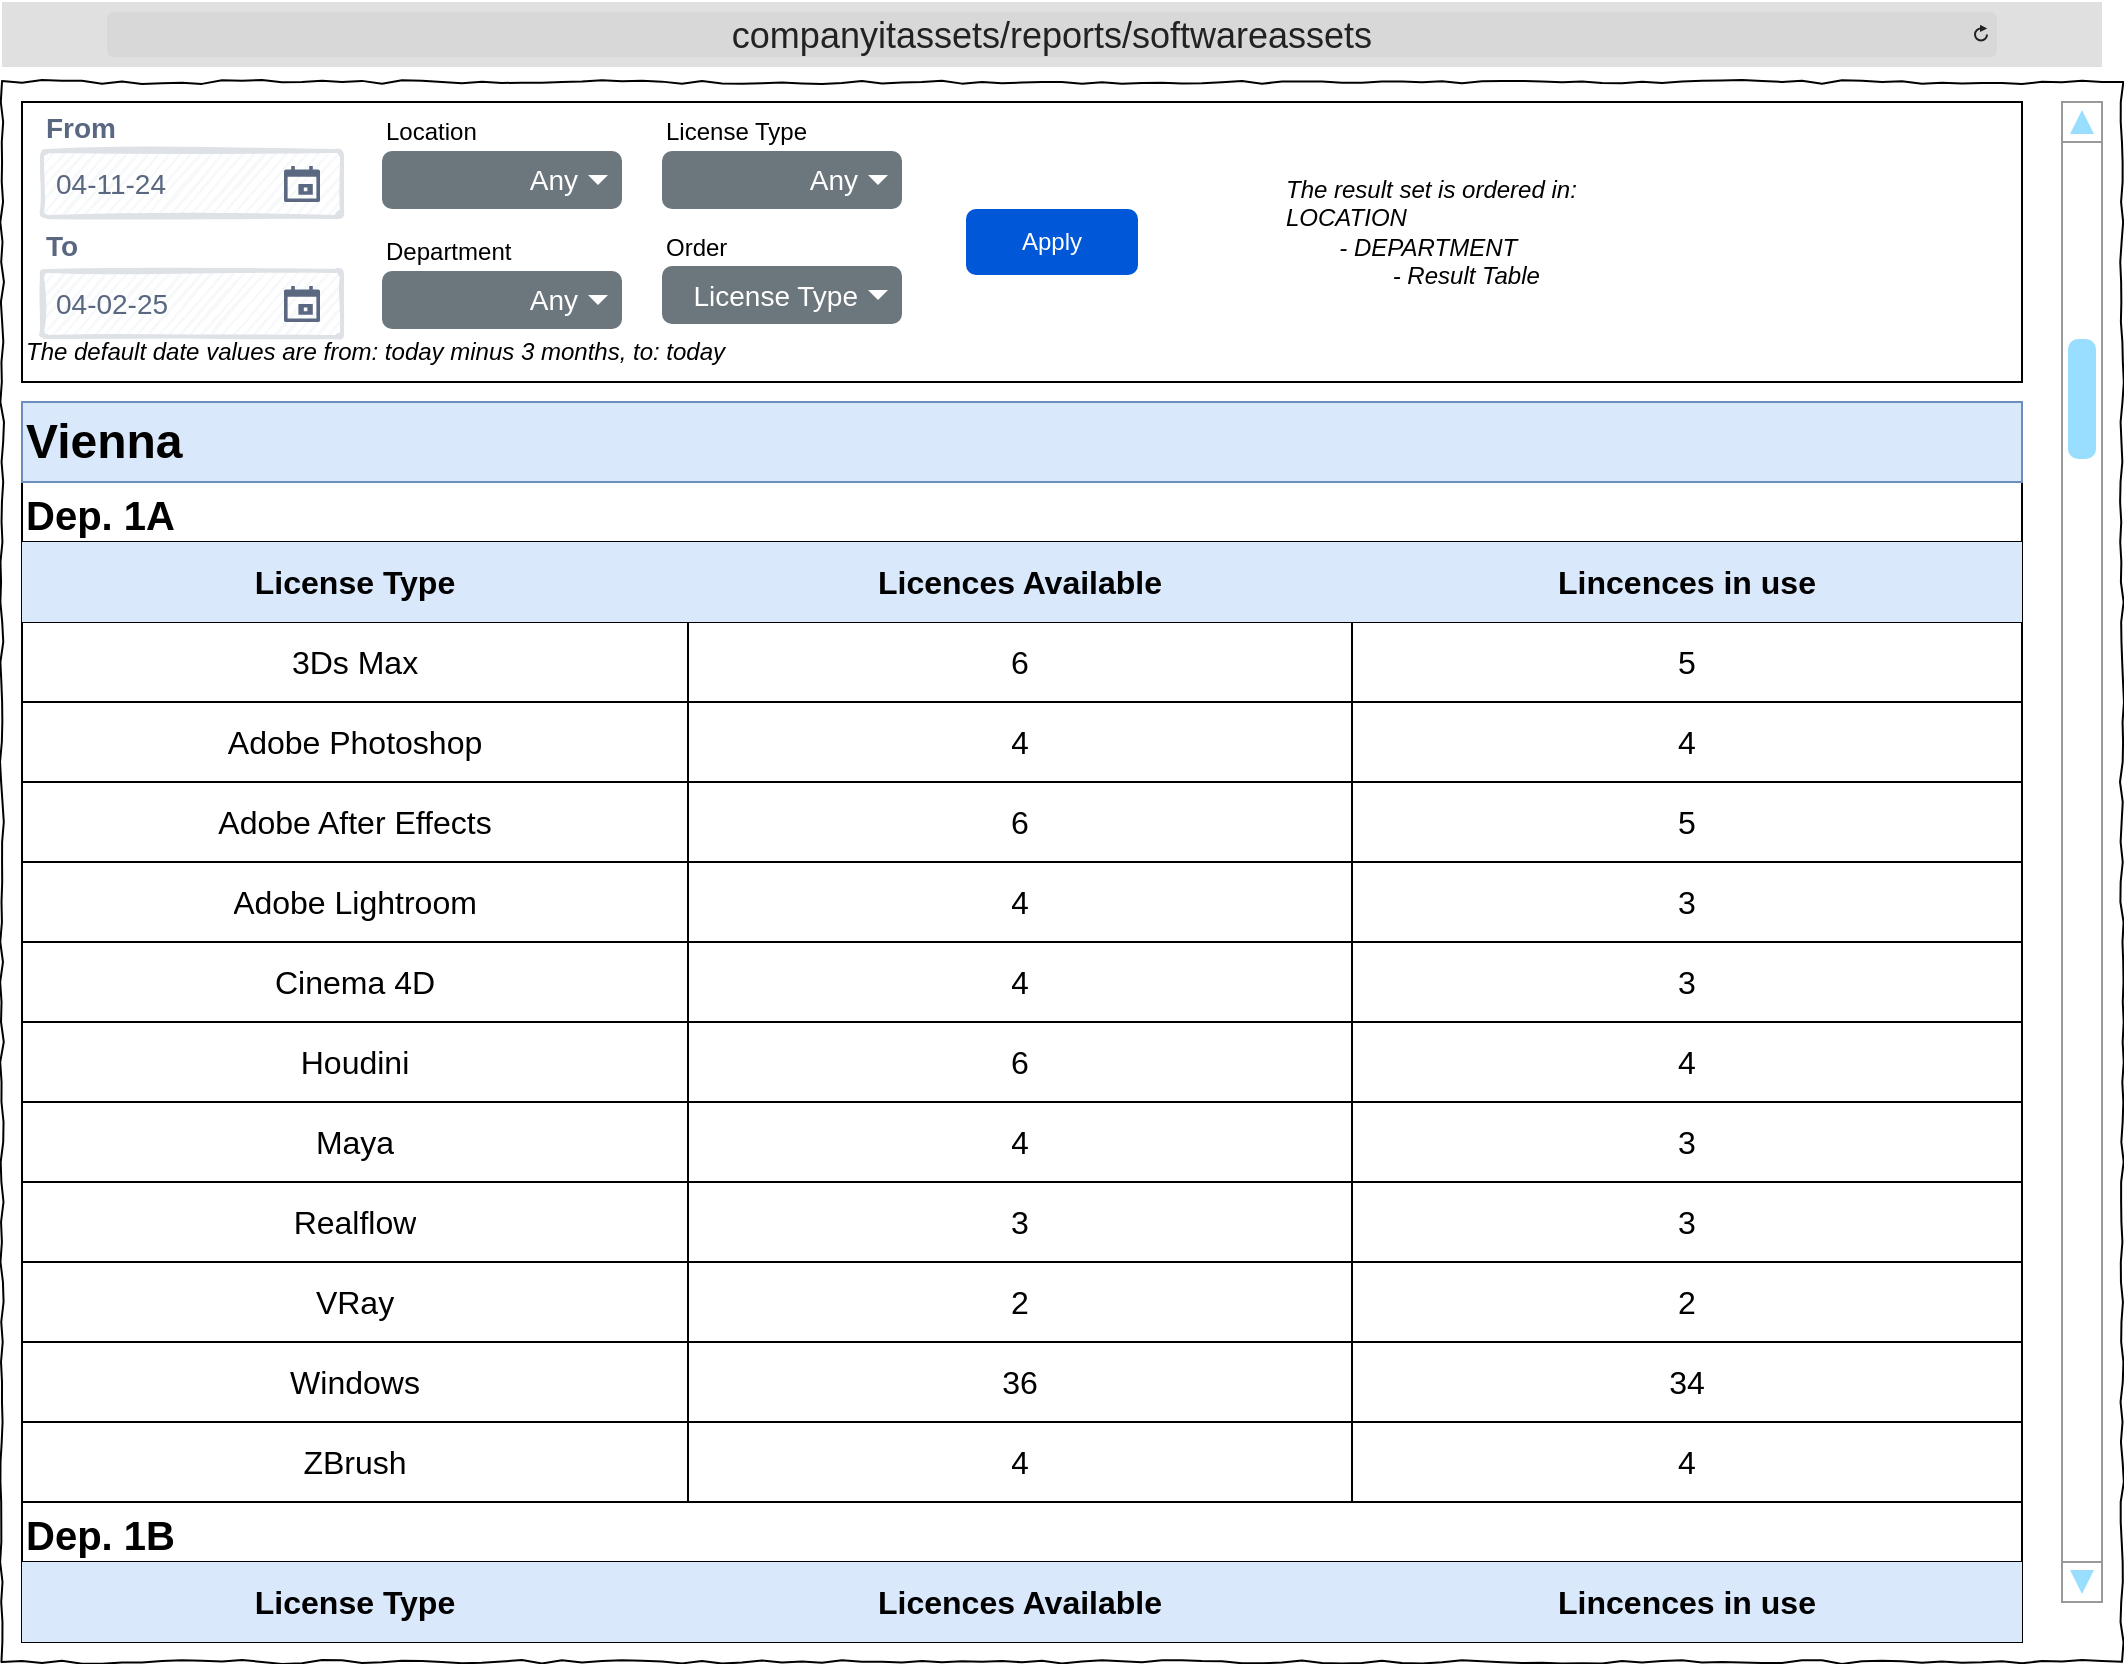<mxfile version="26.0.11">
  <diagram name="Page-1" id="03018318-947c-dd8e-b7a3-06fadd420f32">
    <mxGraphModel dx="1283" dy="813" grid="1" gridSize="10" guides="1" tooltips="1" connect="1" arrows="1" fold="1" page="1" pageScale="1" pageWidth="1100" pageHeight="850" background="none" math="0" shadow="0">
      <root>
        <mxCell id="0" />
        <mxCell id="1" parent="0" />
        <mxCell id="677b7b8949515195-1" value="" style="whiteSpace=wrap;html=1;rounded=0;shadow=0;labelBackgroundColor=none;strokeColor=#000000;strokeWidth=1;fillColor=none;fontFamily=Verdana;fontSize=12;fontColor=#000000;align=center;comic=1;" parent="1" vertex="1">
          <mxGeometry x="20" y="40" width="1060" height="790" as="geometry" />
        </mxCell>
        <mxCell id="ywKk5z_2qfM9JBNrJSl7-1" value="" style="rounded=0;whiteSpace=wrap;html=1;fillColor=none;" parent="1" vertex="1">
          <mxGeometry x="30" y="50" width="1000" height="140" as="geometry" />
        </mxCell>
        <mxCell id="zX-MKMj06BqSPDNbv460-1" value="&lt;font style=&quot;font-size: 18px;&quot;&gt;companyitassets/reports/softwareassets&lt;/font&gt;" style="html=1;strokeWidth=1;shadow=0;dashed=0;shape=mxgraph.ios7ui.url;fillColor=#e0e0e0;strokeColor=#c0c0c0;buttonText=;strokeColor2=#222222;fontColor=#222222;fontSize=8;spacingTop=2;align=center;whiteSpace=wrap;" parent="1" vertex="1">
          <mxGeometry x="20" width="1050" height="32.5" as="geometry" />
        </mxCell>
        <mxCell id="ywKk5z_2qfM9JBNrJSl7-2" value="&lt;font style=&quot;font-size: 14px;&quot;&gt;From&lt;/font&gt;" style="fillColor=none;strokeColor=none;html=1;fontSize=12;fontStyle=0;align=left;fontColor=#596780;fontStyle=1;fontSize=11;sketch=1;hachureGap=4;pointerEvents=0;fontFamily=Helvetica;" parent="1" vertex="1">
          <mxGeometry x="40" y="50" width="40" height="25" as="geometry" />
        </mxCell>
        <mxCell id="ywKk5z_2qfM9JBNrJSl7-3" value="&lt;font style=&quot;font-size: 14px;&quot; face=&quot;Helvetica&quot;&gt;04-11-24&lt;/font&gt;" style="rounded=1;arcSize=9;fillColor=#F7F8F9;align=left;spacingLeft=5;strokeColor=#DEE1E6;html=1;strokeWidth=2;fontColor=#596780;fontSize=12;sketch=1;hachureGap=4;pointerEvents=0;fontFamily=Architects Daughter;fontSource=https%3A%2F%2Ffonts.googleapis.com%2Fcss%3Ffamily%3DArchitects%2BDaughter;" parent="1" vertex="1">
          <mxGeometry x="40" y="74.5" width="150" height="33" as="geometry" />
        </mxCell>
        <mxCell id="ywKk5z_2qfM9JBNrJSl7-4" value="" style="shape=mxgraph.gmdl.calendar;fillColor=#5A6881;strokeColor=none;sketch=0;hachureGap=4;pointerEvents=0;fontFamily=Architects Daughter;fontSource=https%3A%2F%2Ffonts.googleapis.com%2Fcss%3Ffamily%3DArchitects%2BDaughter;fontSize=20;" parent="ywKk5z_2qfM9JBNrJSl7-3" vertex="1">
          <mxGeometry x="1" y="0.5" width="18" height="18" relative="1" as="geometry">
            <mxPoint x="-29" y="-9" as="offset" />
          </mxGeometry>
        </mxCell>
        <mxCell id="ywKk5z_2qfM9JBNrJSl7-5" value="&lt;font style=&quot;font-size: 14px;&quot;&gt;To&lt;/font&gt;" style="fillColor=none;strokeColor=none;html=1;fontSize=12;fontStyle=0;align=left;fontColor=#596780;fontStyle=1;fontSize=11;sketch=1;hachureGap=4;pointerEvents=0;fontFamily=Helvetica;" parent="1" vertex="1">
          <mxGeometry x="40" y="109.5" width="20" height="25" as="geometry" />
        </mxCell>
        <mxCell id="ywKk5z_2qfM9JBNrJSl7-6" value="&lt;font style=&quot;font-size: 14px;&quot; face=&quot;Helvetica&quot;&gt;04-02-25&lt;/font&gt;" style="rounded=1;arcSize=9;fillColor=#F7F8F9;align=left;spacingLeft=5;strokeColor=#DEE1E6;html=1;strokeWidth=2;fontColor=#596780;fontSize=12;sketch=1;hachureGap=4;pointerEvents=0;fontFamily=Architects Daughter;fontSource=https%3A%2F%2Ffonts.googleapis.com%2Fcss%3Ffamily%3DArchitects%2BDaughter;" parent="1" vertex="1">
          <mxGeometry x="40" y="134.5" width="150" height="33" as="geometry" />
        </mxCell>
        <mxCell id="ywKk5z_2qfM9JBNrJSl7-7" value="" style="shape=mxgraph.gmdl.calendar;fillColor=#5A6881;strokeColor=none;sketch=0;hachureGap=4;pointerEvents=0;fontFamily=Architects Daughter;fontSource=https%3A%2F%2Ffonts.googleapis.com%2Fcss%3Ffamily%3DArchitects%2BDaughter;fontSize=20;" parent="ywKk5z_2qfM9JBNrJSl7-6" vertex="1">
          <mxGeometry x="1" y="0.5" width="18" height="18" relative="1" as="geometry">
            <mxPoint x="-29" y="-9" as="offset" />
          </mxGeometry>
        </mxCell>
        <mxCell id="ywKk5z_2qfM9JBNrJSl7-8" value="Apply" style="rounded=1;fillColor=#0057D8;strokeColor=none;html=1;whiteSpace=wrap;fontColor=#ffffff;align=center;verticalAlign=middle;fontStyle=0;fontSize=12;sketch=0;" parent="1" vertex="1">
          <mxGeometry x="502" y="103.5" width="86" height="33" as="geometry" />
        </mxCell>
        <mxCell id="ywKk5z_2qfM9JBNrJSl7-84" value="&lt;i&gt;&lt;font style=&quot;color: light-dark(rgb(0, 0, 0), rgb(125, 125, 125));&quot;&gt;The default date values are from: today minus 3 months, to: today&amp;nbsp;&lt;/font&gt;&lt;/i&gt;" style="text;html=1;align=left;verticalAlign=middle;whiteSpace=wrap;rounded=0;" parent="1" vertex="1">
          <mxGeometry x="30" y="160" width="360" height="30" as="geometry" />
        </mxCell>
        <mxCell id="N3RhH1qTN14WOQrYuTi2-1" value="Dep. 1A" style="shape=table;startSize=30;container=1;collapsible=0;childLayout=tableLayout;strokeColor=default;fontSize=20;fontStyle=1;align=left;" parent="1" vertex="1">
          <mxGeometry x="30" y="240" width="1000" height="510" as="geometry" />
        </mxCell>
        <mxCell id="N3RhH1qTN14WOQrYuTi2-2" value="" style="shape=tableRow;horizontal=0;startSize=0;swimlaneHead=0;swimlaneBody=0;strokeColor=inherit;top=0;left=0;bottom=0;right=0;collapsible=0;dropTarget=0;fillColor=none;points=[[0,0.5],[1,0.5]];portConstraint=eastwest;fontSize=16;" parent="N3RhH1qTN14WOQrYuTi2-1" vertex="1">
          <mxGeometry y="30" width="1000" height="40" as="geometry" />
        </mxCell>
        <mxCell id="N3RhH1qTN14WOQrYuTi2-3" value="&lt;b&gt;License Type&lt;/b&gt;" style="shape=partialRectangle;html=1;whiteSpace=wrap;connectable=0;strokeColor=#6c8ebf;overflow=hidden;fillColor=#dae8fc;top=0;left=0;bottom=0;right=0;pointerEvents=1;fontSize=16;" parent="N3RhH1qTN14WOQrYuTi2-2" vertex="1">
          <mxGeometry width="333" height="40" as="geometry">
            <mxRectangle width="333" height="40" as="alternateBounds" />
          </mxGeometry>
        </mxCell>
        <mxCell id="y86xiS6CzLBwcgfLMdS_-13" value="&lt;b&gt;Licences Available&lt;/b&gt;" style="shape=partialRectangle;html=1;whiteSpace=wrap;connectable=0;strokeColor=#6c8ebf;overflow=hidden;fillColor=#dae8fc;top=0;left=0;bottom=0;right=0;pointerEvents=1;fontSize=16;" parent="N3RhH1qTN14WOQrYuTi2-2" vertex="1">
          <mxGeometry x="333" width="332" height="40" as="geometry">
            <mxRectangle width="332" height="40" as="alternateBounds" />
          </mxGeometry>
        </mxCell>
        <mxCell id="N3RhH1qTN14WOQrYuTi2-4" value="&lt;b&gt;Lincences in use&lt;/b&gt;" style="shape=partialRectangle;html=1;whiteSpace=wrap;connectable=0;strokeColor=#6c8ebf;overflow=hidden;fillColor=#dae8fc;top=0;left=0;bottom=0;right=0;pointerEvents=1;fontSize=16;" parent="N3RhH1qTN14WOQrYuTi2-2" vertex="1">
          <mxGeometry x="665" width="335" height="40" as="geometry">
            <mxRectangle width="335" height="40" as="alternateBounds" />
          </mxGeometry>
        </mxCell>
        <mxCell id="y86xiS6CzLBwcgfLMdS_-1" style="shape=tableRow;horizontal=0;startSize=0;swimlaneHead=0;swimlaneBody=0;strokeColor=inherit;top=0;left=0;bottom=0;right=0;collapsible=0;dropTarget=0;fillColor=none;points=[[0,0.5],[1,0.5]];portConstraint=eastwest;fontSize=16;" parent="N3RhH1qTN14WOQrYuTi2-1" vertex="1">
          <mxGeometry y="70" width="1000" height="40" as="geometry" />
        </mxCell>
        <mxCell id="y86xiS6CzLBwcgfLMdS_-2" value="3Ds Max" style="shape=partialRectangle;html=1;whiteSpace=wrap;connectable=0;strokeColor=inherit;overflow=hidden;fillColor=none;top=0;left=0;bottom=0;right=0;pointerEvents=1;fontSize=16;" parent="y86xiS6CzLBwcgfLMdS_-1" vertex="1">
          <mxGeometry width="333" height="40" as="geometry">
            <mxRectangle width="333" height="40" as="alternateBounds" />
          </mxGeometry>
        </mxCell>
        <mxCell id="y86xiS6CzLBwcgfLMdS_-14" value="6" style="shape=partialRectangle;html=1;whiteSpace=wrap;connectable=0;strokeColor=inherit;overflow=hidden;fillColor=none;top=0;left=0;bottom=0;right=0;pointerEvents=1;fontSize=16;" parent="y86xiS6CzLBwcgfLMdS_-1" vertex="1">
          <mxGeometry x="333" width="332" height="40" as="geometry">
            <mxRectangle width="332" height="40" as="alternateBounds" />
          </mxGeometry>
        </mxCell>
        <mxCell id="y86xiS6CzLBwcgfLMdS_-3" value="5" style="shape=partialRectangle;html=1;whiteSpace=wrap;connectable=0;strokeColor=inherit;overflow=hidden;fillColor=none;top=0;left=0;bottom=0;right=0;pointerEvents=1;fontSize=16;" parent="y86xiS6CzLBwcgfLMdS_-1" vertex="1">
          <mxGeometry x="665" width="335" height="40" as="geometry">
            <mxRectangle width="335" height="40" as="alternateBounds" />
          </mxGeometry>
        </mxCell>
        <mxCell id="N3RhH1qTN14WOQrYuTi2-6" value="" style="shape=tableRow;horizontal=0;startSize=0;swimlaneHead=0;swimlaneBody=0;strokeColor=inherit;top=0;left=0;bottom=0;right=0;collapsible=0;dropTarget=0;fillColor=none;points=[[0,0.5],[1,0.5]];portConstraint=eastwest;fontSize=16;" parent="N3RhH1qTN14WOQrYuTi2-1" vertex="1">
          <mxGeometry y="110" width="1000" height="40" as="geometry" />
        </mxCell>
        <mxCell id="N3RhH1qTN14WOQrYuTi2-7" value="Adobe Photoshop" style="shape=partialRectangle;html=1;whiteSpace=wrap;connectable=0;strokeColor=inherit;overflow=hidden;fillColor=none;top=0;left=0;bottom=0;right=0;pointerEvents=1;fontSize=16;" parent="N3RhH1qTN14WOQrYuTi2-6" vertex="1">
          <mxGeometry width="333" height="40" as="geometry">
            <mxRectangle width="333" height="40" as="alternateBounds" />
          </mxGeometry>
        </mxCell>
        <mxCell id="y86xiS6CzLBwcgfLMdS_-15" value="4" style="shape=partialRectangle;html=1;whiteSpace=wrap;connectable=0;strokeColor=inherit;overflow=hidden;fillColor=none;top=0;left=0;bottom=0;right=0;pointerEvents=1;fontSize=16;" parent="N3RhH1qTN14WOQrYuTi2-6" vertex="1">
          <mxGeometry x="333" width="332" height="40" as="geometry">
            <mxRectangle width="332" height="40" as="alternateBounds" />
          </mxGeometry>
        </mxCell>
        <mxCell id="N3RhH1qTN14WOQrYuTi2-8" value="4" style="shape=partialRectangle;html=1;whiteSpace=wrap;connectable=0;strokeColor=inherit;overflow=hidden;fillColor=none;top=0;left=0;bottom=0;right=0;pointerEvents=1;fontSize=16;" parent="N3RhH1qTN14WOQrYuTi2-6" vertex="1">
          <mxGeometry x="665" width="335" height="40" as="geometry">
            <mxRectangle width="335" height="40" as="alternateBounds" />
          </mxGeometry>
        </mxCell>
        <mxCell id="N3RhH1qTN14WOQrYuTi2-10" value="" style="shape=tableRow;horizontal=0;startSize=0;swimlaneHead=0;swimlaneBody=0;strokeColor=inherit;top=0;left=0;bottom=0;right=0;collapsible=0;dropTarget=0;fillColor=none;points=[[0,0.5],[1,0.5]];portConstraint=eastwest;fontSize=16;" parent="N3RhH1qTN14WOQrYuTi2-1" vertex="1">
          <mxGeometry y="150" width="1000" height="40" as="geometry" />
        </mxCell>
        <mxCell id="N3RhH1qTN14WOQrYuTi2-11" value="Adobe After Effects" style="shape=partialRectangle;html=1;whiteSpace=wrap;connectable=0;strokeColor=inherit;overflow=hidden;fillColor=none;top=0;left=0;bottom=0;right=0;pointerEvents=1;fontSize=16;" parent="N3RhH1qTN14WOQrYuTi2-10" vertex="1">
          <mxGeometry width="333" height="40" as="geometry">
            <mxRectangle width="333" height="40" as="alternateBounds" />
          </mxGeometry>
        </mxCell>
        <mxCell id="y86xiS6CzLBwcgfLMdS_-16" value="6" style="shape=partialRectangle;html=1;whiteSpace=wrap;connectable=0;strokeColor=inherit;overflow=hidden;fillColor=none;top=0;left=0;bottom=0;right=0;pointerEvents=1;fontSize=16;" parent="N3RhH1qTN14WOQrYuTi2-10" vertex="1">
          <mxGeometry x="333" width="332" height="40" as="geometry">
            <mxRectangle width="332" height="40" as="alternateBounds" />
          </mxGeometry>
        </mxCell>
        <mxCell id="N3RhH1qTN14WOQrYuTi2-12" value="5" style="shape=partialRectangle;html=1;whiteSpace=wrap;connectable=0;strokeColor=inherit;overflow=hidden;fillColor=none;top=0;left=0;bottom=0;right=0;pointerEvents=1;fontSize=16;" parent="N3RhH1qTN14WOQrYuTi2-10" vertex="1">
          <mxGeometry x="665" width="335" height="40" as="geometry">
            <mxRectangle width="335" height="40" as="alternateBounds" />
          </mxGeometry>
        </mxCell>
        <mxCell id="N3RhH1qTN14WOQrYuTi2-14" style="shape=tableRow;horizontal=0;startSize=0;swimlaneHead=0;swimlaneBody=0;strokeColor=inherit;top=0;left=0;bottom=0;right=0;collapsible=0;dropTarget=0;fillColor=none;points=[[0,0.5],[1,0.5]];portConstraint=eastwest;fontSize=16;" parent="N3RhH1qTN14WOQrYuTi2-1" vertex="1">
          <mxGeometry y="190" width="1000" height="40" as="geometry" />
        </mxCell>
        <mxCell id="N3RhH1qTN14WOQrYuTi2-15" value="Adobe Lightroom" style="shape=partialRectangle;html=1;whiteSpace=wrap;connectable=0;strokeColor=inherit;overflow=hidden;fillColor=none;top=0;left=0;bottom=0;right=0;pointerEvents=1;fontSize=16;" parent="N3RhH1qTN14WOQrYuTi2-14" vertex="1">
          <mxGeometry width="333" height="40" as="geometry">
            <mxRectangle width="333" height="40" as="alternateBounds" />
          </mxGeometry>
        </mxCell>
        <mxCell id="y86xiS6CzLBwcgfLMdS_-17" value="4" style="shape=partialRectangle;html=1;whiteSpace=wrap;connectable=0;strokeColor=inherit;overflow=hidden;fillColor=none;top=0;left=0;bottom=0;right=0;pointerEvents=1;fontSize=16;" parent="N3RhH1qTN14WOQrYuTi2-14" vertex="1">
          <mxGeometry x="333" width="332" height="40" as="geometry">
            <mxRectangle width="332" height="40" as="alternateBounds" />
          </mxGeometry>
        </mxCell>
        <mxCell id="N3RhH1qTN14WOQrYuTi2-16" value="3" style="shape=partialRectangle;html=1;whiteSpace=wrap;connectable=0;strokeColor=inherit;overflow=hidden;fillColor=none;top=0;left=0;bottom=0;right=0;pointerEvents=1;fontSize=16;" parent="N3RhH1qTN14WOQrYuTi2-14" vertex="1">
          <mxGeometry x="665" width="335" height="40" as="geometry">
            <mxRectangle width="335" height="40" as="alternateBounds" />
          </mxGeometry>
        </mxCell>
        <mxCell id="N3RhH1qTN14WOQrYuTi2-17" style="shape=tableRow;horizontal=0;startSize=0;swimlaneHead=0;swimlaneBody=0;strokeColor=inherit;top=0;left=0;bottom=0;right=0;collapsible=0;dropTarget=0;fillColor=none;points=[[0,0.5],[1,0.5]];portConstraint=eastwest;fontSize=16;" parent="N3RhH1qTN14WOQrYuTi2-1" vertex="1">
          <mxGeometry y="230" width="1000" height="40" as="geometry" />
        </mxCell>
        <mxCell id="N3RhH1qTN14WOQrYuTi2-18" value="Cinema 4D" style="shape=partialRectangle;html=1;whiteSpace=wrap;connectable=0;strokeColor=inherit;overflow=hidden;fillColor=none;top=0;left=0;bottom=0;right=0;pointerEvents=1;fontSize=16;" parent="N3RhH1qTN14WOQrYuTi2-17" vertex="1">
          <mxGeometry width="333" height="40" as="geometry">
            <mxRectangle width="333" height="40" as="alternateBounds" />
          </mxGeometry>
        </mxCell>
        <mxCell id="y86xiS6CzLBwcgfLMdS_-18" value="4" style="shape=partialRectangle;html=1;whiteSpace=wrap;connectable=0;strokeColor=inherit;overflow=hidden;fillColor=none;top=0;left=0;bottom=0;right=0;pointerEvents=1;fontSize=16;" parent="N3RhH1qTN14WOQrYuTi2-17" vertex="1">
          <mxGeometry x="333" width="332" height="40" as="geometry">
            <mxRectangle width="332" height="40" as="alternateBounds" />
          </mxGeometry>
        </mxCell>
        <mxCell id="N3RhH1qTN14WOQrYuTi2-19" value="3" style="shape=partialRectangle;html=1;whiteSpace=wrap;connectable=0;strokeColor=inherit;overflow=hidden;fillColor=none;top=0;left=0;bottom=0;right=0;pointerEvents=1;fontSize=16;" parent="N3RhH1qTN14WOQrYuTi2-17" vertex="1">
          <mxGeometry x="665" width="335" height="40" as="geometry">
            <mxRectangle width="335" height="40" as="alternateBounds" />
          </mxGeometry>
        </mxCell>
        <mxCell id="y86xiS6CzLBwcgfLMdS_-7" style="shape=tableRow;horizontal=0;startSize=0;swimlaneHead=0;swimlaneBody=0;strokeColor=inherit;top=0;left=0;bottom=0;right=0;collapsible=0;dropTarget=0;fillColor=none;points=[[0,0.5],[1,0.5]];portConstraint=eastwest;fontSize=16;" parent="N3RhH1qTN14WOQrYuTi2-1" vertex="1">
          <mxGeometry y="270" width="1000" height="40" as="geometry" />
        </mxCell>
        <mxCell id="y86xiS6CzLBwcgfLMdS_-8" value="Houdini" style="shape=partialRectangle;html=1;whiteSpace=wrap;connectable=0;strokeColor=inherit;overflow=hidden;fillColor=none;top=0;left=0;bottom=0;right=0;pointerEvents=1;fontSize=16;" parent="y86xiS6CzLBwcgfLMdS_-7" vertex="1">
          <mxGeometry width="333" height="40" as="geometry">
            <mxRectangle width="333" height="40" as="alternateBounds" />
          </mxGeometry>
        </mxCell>
        <mxCell id="y86xiS6CzLBwcgfLMdS_-19" value="6" style="shape=partialRectangle;html=1;whiteSpace=wrap;connectable=0;strokeColor=inherit;overflow=hidden;fillColor=none;top=0;left=0;bottom=0;right=0;pointerEvents=1;fontSize=16;" parent="y86xiS6CzLBwcgfLMdS_-7" vertex="1">
          <mxGeometry x="333" width="332" height="40" as="geometry">
            <mxRectangle width="332" height="40" as="alternateBounds" />
          </mxGeometry>
        </mxCell>
        <mxCell id="y86xiS6CzLBwcgfLMdS_-9" value="4" style="shape=partialRectangle;html=1;whiteSpace=wrap;connectable=0;strokeColor=inherit;overflow=hidden;fillColor=none;top=0;left=0;bottom=0;right=0;pointerEvents=1;fontSize=16;" parent="y86xiS6CzLBwcgfLMdS_-7" vertex="1">
          <mxGeometry x="665" width="335" height="40" as="geometry">
            <mxRectangle width="335" height="40" as="alternateBounds" />
          </mxGeometry>
        </mxCell>
        <mxCell id="N3RhH1qTN14WOQrYuTi2-20" style="shape=tableRow;horizontal=0;startSize=0;swimlaneHead=0;swimlaneBody=0;strokeColor=inherit;top=0;left=0;bottom=0;right=0;collapsible=0;dropTarget=0;fillColor=none;points=[[0,0.5],[1,0.5]];portConstraint=eastwest;fontSize=16;" parent="N3RhH1qTN14WOQrYuTi2-1" vertex="1">
          <mxGeometry y="310" width="1000" height="40" as="geometry" />
        </mxCell>
        <mxCell id="N3RhH1qTN14WOQrYuTi2-21" value="Maya" style="shape=partialRectangle;html=1;whiteSpace=wrap;connectable=0;strokeColor=inherit;overflow=hidden;fillColor=none;top=0;left=0;bottom=0;right=0;pointerEvents=1;fontSize=16;" parent="N3RhH1qTN14WOQrYuTi2-20" vertex="1">
          <mxGeometry width="333" height="40" as="geometry">
            <mxRectangle width="333" height="40" as="alternateBounds" />
          </mxGeometry>
        </mxCell>
        <mxCell id="y86xiS6CzLBwcgfLMdS_-20" value="4" style="shape=partialRectangle;html=1;whiteSpace=wrap;connectable=0;strokeColor=inherit;overflow=hidden;fillColor=none;top=0;left=0;bottom=0;right=0;pointerEvents=1;fontSize=16;" parent="N3RhH1qTN14WOQrYuTi2-20" vertex="1">
          <mxGeometry x="333" width="332" height="40" as="geometry">
            <mxRectangle width="332" height="40" as="alternateBounds" />
          </mxGeometry>
        </mxCell>
        <mxCell id="N3RhH1qTN14WOQrYuTi2-22" value="3" style="shape=partialRectangle;html=1;whiteSpace=wrap;connectable=0;strokeColor=inherit;overflow=hidden;fillColor=none;top=0;left=0;bottom=0;right=0;pointerEvents=1;fontSize=16;" parent="N3RhH1qTN14WOQrYuTi2-20" vertex="1">
          <mxGeometry x="665" width="335" height="40" as="geometry">
            <mxRectangle width="335" height="40" as="alternateBounds" />
          </mxGeometry>
        </mxCell>
        <mxCell id="y86xiS6CzLBwcgfLMdS_-4" style="shape=tableRow;horizontal=0;startSize=0;swimlaneHead=0;swimlaneBody=0;strokeColor=inherit;top=0;left=0;bottom=0;right=0;collapsible=0;dropTarget=0;fillColor=none;points=[[0,0.5],[1,0.5]];portConstraint=eastwest;fontSize=16;" parent="N3RhH1qTN14WOQrYuTi2-1" vertex="1">
          <mxGeometry y="350" width="1000" height="40" as="geometry" />
        </mxCell>
        <mxCell id="y86xiS6CzLBwcgfLMdS_-5" value="Realflow" style="shape=partialRectangle;html=1;whiteSpace=wrap;connectable=0;strokeColor=inherit;overflow=hidden;fillColor=none;top=0;left=0;bottom=0;right=0;pointerEvents=1;fontSize=16;" parent="y86xiS6CzLBwcgfLMdS_-4" vertex="1">
          <mxGeometry width="333" height="40" as="geometry">
            <mxRectangle width="333" height="40" as="alternateBounds" />
          </mxGeometry>
        </mxCell>
        <mxCell id="y86xiS6CzLBwcgfLMdS_-21" value="3" style="shape=partialRectangle;html=1;whiteSpace=wrap;connectable=0;strokeColor=inherit;overflow=hidden;fillColor=none;top=0;left=0;bottom=0;right=0;pointerEvents=1;fontSize=16;" parent="y86xiS6CzLBwcgfLMdS_-4" vertex="1">
          <mxGeometry x="333" width="332" height="40" as="geometry">
            <mxRectangle width="332" height="40" as="alternateBounds" />
          </mxGeometry>
        </mxCell>
        <mxCell id="y86xiS6CzLBwcgfLMdS_-6" value="3" style="shape=partialRectangle;html=1;whiteSpace=wrap;connectable=0;strokeColor=inherit;overflow=hidden;fillColor=none;top=0;left=0;bottom=0;right=0;pointerEvents=1;fontSize=16;" parent="y86xiS6CzLBwcgfLMdS_-4" vertex="1">
          <mxGeometry x="665" width="335" height="40" as="geometry">
            <mxRectangle width="335" height="40" as="alternateBounds" />
          </mxGeometry>
        </mxCell>
        <mxCell id="y86xiS6CzLBwcgfLMdS_-10" style="shape=tableRow;horizontal=0;startSize=0;swimlaneHead=0;swimlaneBody=0;strokeColor=inherit;top=0;left=0;bottom=0;right=0;collapsible=0;dropTarget=0;fillColor=none;points=[[0,0.5],[1,0.5]];portConstraint=eastwest;fontSize=16;" parent="N3RhH1qTN14WOQrYuTi2-1" vertex="1">
          <mxGeometry y="390" width="1000" height="40" as="geometry" />
        </mxCell>
        <mxCell id="y86xiS6CzLBwcgfLMdS_-11" value="VRay" style="shape=partialRectangle;html=1;whiteSpace=wrap;connectable=0;strokeColor=inherit;overflow=hidden;fillColor=none;top=0;left=0;bottom=0;right=0;pointerEvents=1;fontSize=16;" parent="y86xiS6CzLBwcgfLMdS_-10" vertex="1">
          <mxGeometry width="333" height="40" as="geometry">
            <mxRectangle width="333" height="40" as="alternateBounds" />
          </mxGeometry>
        </mxCell>
        <mxCell id="y86xiS6CzLBwcgfLMdS_-22" value="2" style="shape=partialRectangle;html=1;whiteSpace=wrap;connectable=0;strokeColor=inherit;overflow=hidden;fillColor=none;top=0;left=0;bottom=0;right=0;pointerEvents=1;fontSize=16;" parent="y86xiS6CzLBwcgfLMdS_-10" vertex="1">
          <mxGeometry x="333" width="332" height="40" as="geometry">
            <mxRectangle width="332" height="40" as="alternateBounds" />
          </mxGeometry>
        </mxCell>
        <mxCell id="y86xiS6CzLBwcgfLMdS_-12" value="2" style="shape=partialRectangle;html=1;whiteSpace=wrap;connectable=0;strokeColor=inherit;overflow=hidden;fillColor=none;top=0;left=0;bottom=0;right=0;pointerEvents=1;fontSize=16;" parent="y86xiS6CzLBwcgfLMdS_-10" vertex="1">
          <mxGeometry x="665" width="335" height="40" as="geometry">
            <mxRectangle width="335" height="40" as="alternateBounds" />
          </mxGeometry>
        </mxCell>
        <mxCell id="kBm9Yu8uLIIopVZWJuxi-1" style="shape=tableRow;horizontal=0;startSize=0;swimlaneHead=0;swimlaneBody=0;strokeColor=inherit;top=0;left=0;bottom=0;right=0;collapsible=0;dropTarget=0;fillColor=none;points=[[0,0.5],[1,0.5]];portConstraint=eastwest;fontSize=16;" vertex="1" parent="N3RhH1qTN14WOQrYuTi2-1">
          <mxGeometry y="430" width="1000" height="40" as="geometry" />
        </mxCell>
        <mxCell id="kBm9Yu8uLIIopVZWJuxi-2" value="Windows" style="shape=partialRectangle;html=1;whiteSpace=wrap;connectable=0;strokeColor=inherit;overflow=hidden;fillColor=none;top=0;left=0;bottom=0;right=0;pointerEvents=1;fontSize=16;" vertex="1" parent="kBm9Yu8uLIIopVZWJuxi-1">
          <mxGeometry width="333" height="40" as="geometry">
            <mxRectangle width="333" height="40" as="alternateBounds" />
          </mxGeometry>
        </mxCell>
        <mxCell id="kBm9Yu8uLIIopVZWJuxi-3" value="36" style="shape=partialRectangle;html=1;whiteSpace=wrap;connectable=0;strokeColor=inherit;overflow=hidden;fillColor=none;top=0;left=0;bottom=0;right=0;pointerEvents=1;fontSize=16;" vertex="1" parent="kBm9Yu8uLIIopVZWJuxi-1">
          <mxGeometry x="333" width="332" height="40" as="geometry">
            <mxRectangle width="332" height="40" as="alternateBounds" />
          </mxGeometry>
        </mxCell>
        <mxCell id="kBm9Yu8uLIIopVZWJuxi-4" value="34" style="shape=partialRectangle;html=1;whiteSpace=wrap;connectable=0;strokeColor=inherit;overflow=hidden;fillColor=none;top=0;left=0;bottom=0;right=0;pointerEvents=1;fontSize=16;" vertex="1" parent="kBm9Yu8uLIIopVZWJuxi-1">
          <mxGeometry x="665" width="335" height="40" as="geometry">
            <mxRectangle width="335" height="40" as="alternateBounds" />
          </mxGeometry>
        </mxCell>
        <mxCell id="N3RhH1qTN14WOQrYuTi2-23" style="shape=tableRow;horizontal=0;startSize=0;swimlaneHead=0;swimlaneBody=0;strokeColor=inherit;top=0;left=0;bottom=0;right=0;collapsible=0;dropTarget=0;fillColor=none;points=[[0,0.5],[1,0.5]];portConstraint=eastwest;fontSize=16;" parent="N3RhH1qTN14WOQrYuTi2-1" vertex="1">
          <mxGeometry y="470" width="1000" height="40" as="geometry" />
        </mxCell>
        <mxCell id="N3RhH1qTN14WOQrYuTi2-24" value="ZBrush" style="shape=partialRectangle;html=1;whiteSpace=wrap;connectable=0;strokeColor=inherit;overflow=hidden;fillColor=none;top=0;left=0;bottom=0;right=0;pointerEvents=1;fontSize=16;" parent="N3RhH1qTN14WOQrYuTi2-23" vertex="1">
          <mxGeometry width="333" height="40" as="geometry">
            <mxRectangle width="333" height="40" as="alternateBounds" />
          </mxGeometry>
        </mxCell>
        <mxCell id="y86xiS6CzLBwcgfLMdS_-23" value="4" style="shape=partialRectangle;html=1;whiteSpace=wrap;connectable=0;strokeColor=inherit;overflow=hidden;fillColor=none;top=0;left=0;bottom=0;right=0;pointerEvents=1;fontSize=16;" parent="N3RhH1qTN14WOQrYuTi2-23" vertex="1">
          <mxGeometry x="333" width="332" height="40" as="geometry">
            <mxRectangle width="332" height="40" as="alternateBounds" />
          </mxGeometry>
        </mxCell>
        <mxCell id="N3RhH1qTN14WOQrYuTi2-25" value="4" style="shape=partialRectangle;html=1;whiteSpace=wrap;connectable=0;strokeColor=inherit;overflow=hidden;fillColor=none;top=0;left=0;bottom=0;right=0;pointerEvents=1;fontSize=16;" parent="N3RhH1qTN14WOQrYuTi2-23" vertex="1">
          <mxGeometry x="665" width="335" height="40" as="geometry">
            <mxRectangle width="335" height="40" as="alternateBounds" />
          </mxGeometry>
        </mxCell>
        <mxCell id="N3RhH1qTN14WOQrYuTi2-75" value="" style="verticalLabelPosition=bottom;shadow=0;dashed=0;align=center;html=1;verticalAlign=top;strokeWidth=1;shape=mxgraph.mockup.navigation.scrollBar;strokeColor=#999999;barPos=84.842;fillColor2=#99ddff;strokeColor2=none;direction=north;" parent="1" vertex="1">
          <mxGeometry x="1050" y="50" width="20" height="750" as="geometry" />
        </mxCell>
        <mxCell id="N3RhH1qTN14WOQrYuTi2-79" value="Vienna" style="text;strokeColor=#6c8ebf;fillColor=#dae8fc;html=1;fontSize=24;fontStyle=1;verticalAlign=middle;align=left;" parent="1" vertex="1">
          <mxGeometry x="30" y="200" width="1000" height="40" as="geometry" />
        </mxCell>
        <mxCell id="N3RhH1qTN14WOQrYuTi2-80" value="Location" style="text;html=1;align=left;verticalAlign=middle;whiteSpace=wrap;rounded=0;" parent="1" vertex="1">
          <mxGeometry x="210" y="50" width="70" height="30" as="geometry" />
        </mxCell>
        <mxCell id="N3RhH1qTN14WOQrYuTi2-81" value="Any" style="html=1;shadow=0;dashed=0;shape=mxgraph.bootstrap.rrect;rSize=5;strokeColor=none;strokeWidth=1;fillColor=#6C767D;fontColor=#ffffff;whiteSpace=wrap;align=right;verticalAlign=middle;fontStyle=0;fontSize=14;spacingRight=20;" parent="1" vertex="1">
          <mxGeometry x="210" y="74.5" width="120" height="29" as="geometry" />
        </mxCell>
        <mxCell id="N3RhH1qTN14WOQrYuTi2-82" value="" style="shape=triangle;direction=south;fillColor=#ffffff;strokeColor=none;perimeter=none;" parent="N3RhH1qTN14WOQrYuTi2-81" vertex="1">
          <mxGeometry x="1" y="0.5" width="10" height="5" relative="1" as="geometry">
            <mxPoint x="-17" y="-2.5" as="offset" />
          </mxGeometry>
        </mxCell>
        <mxCell id="N3RhH1qTN14WOQrYuTi2-83" value="Any" style="html=1;shadow=0;dashed=0;shape=mxgraph.bootstrap.rrect;rSize=5;strokeColor=none;strokeWidth=1;fillColor=#6C767D;fontColor=#ffffff;whiteSpace=wrap;align=right;verticalAlign=middle;fontStyle=0;fontSize=14;spacingRight=20;" parent="1" vertex="1">
          <mxGeometry x="210" y="134.5" width="120" height="29" as="geometry" />
        </mxCell>
        <mxCell id="N3RhH1qTN14WOQrYuTi2-84" value="" style="shape=triangle;direction=south;fillColor=#ffffff;strokeColor=none;perimeter=none;" parent="N3RhH1qTN14WOQrYuTi2-83" vertex="1">
          <mxGeometry x="1" y="0.5" width="10" height="5" relative="1" as="geometry">
            <mxPoint x="-17" y="-2.5" as="offset" />
          </mxGeometry>
        </mxCell>
        <mxCell id="N3RhH1qTN14WOQrYuTi2-85" value="Department" style="text;html=1;align=left;verticalAlign=middle;whiteSpace=wrap;rounded=0;" parent="1" vertex="1">
          <mxGeometry x="210" y="109.5" width="70" height="30" as="geometry" />
        </mxCell>
        <mxCell id="N3RhH1qTN14WOQrYuTi2-86" value="License Type" style="text;html=1;align=left;verticalAlign=middle;whiteSpace=wrap;rounded=0;" parent="1" vertex="1">
          <mxGeometry x="350" y="50" width="80" height="30" as="geometry" />
        </mxCell>
        <mxCell id="N3RhH1qTN14WOQrYuTi2-87" value="Any" style="html=1;shadow=0;dashed=0;shape=mxgraph.bootstrap.rrect;rSize=5;strokeColor=none;strokeWidth=1;fillColor=#6C767D;fontColor=#ffffff;whiteSpace=wrap;align=right;verticalAlign=middle;fontStyle=0;fontSize=14;spacingRight=20;" parent="1" vertex="1">
          <mxGeometry x="350" y="74.5" width="120" height="29" as="geometry" />
        </mxCell>
        <mxCell id="N3RhH1qTN14WOQrYuTi2-88" value="" style="shape=triangle;direction=south;fillColor=#ffffff;strokeColor=none;perimeter=none;" parent="N3RhH1qTN14WOQrYuTi2-87" vertex="1">
          <mxGeometry x="1" y="0.5" width="10" height="5" relative="1" as="geometry">
            <mxPoint x="-17" y="-2.5" as="offset" />
          </mxGeometry>
        </mxCell>
        <mxCell id="N3RhH1qTN14WOQrYuTi2-89" value="&lt;i&gt;&lt;font style=&quot;color: light-dark(rgb(0, 0, 0), rgb(125, 125, 125));&quot;&gt;The result set is ordered in:&lt;/font&gt;&lt;/i&gt;&lt;div&gt;&lt;i&gt;&lt;font style=&quot;color: light-dark(rgb(0, 0, 0), rgb(125, 125, 125));&quot;&gt;LOCATION&lt;/font&gt;&lt;/i&gt;&lt;/div&gt;&lt;div&gt;&lt;i&gt;&lt;font style=&quot;color: light-dark(rgb(0, 0, 0), rgb(125, 125, 125));&quot;&gt;&lt;span style=&quot;white-space: pre;&quot;&gt;&#x9;&lt;/span&gt;- DEPARTMENT&lt;br&gt;&lt;/font&gt;&lt;/i&gt;&lt;/div&gt;&lt;div&gt;&lt;i&gt;&lt;font style=&quot;color: light-dark(rgb(0, 0, 0), rgb(125, 125, 125));&quot;&gt;&lt;span style=&quot;white-space: pre;&quot;&gt;&#x9;&lt;span style=&quot;white-space: pre;&quot;&gt;&#x9;&lt;/span&gt;&lt;/span&gt;- Result Table&amp;nbsp;&lt;br&gt;&lt;/font&gt;&lt;/i&gt;&lt;/div&gt;" style="text;html=1;align=left;verticalAlign=middle;whiteSpace=wrap;rounded=0;" parent="1" vertex="1">
          <mxGeometry x="660" y="60" width="360" height="110" as="geometry" />
        </mxCell>
        <mxCell id="y86xiS6CzLBwcgfLMdS_-24" value="Dep. 1B" style="shape=table;startSize=30;container=1;collapsible=0;childLayout=tableLayout;strokeColor=default;fontSize=20;fontStyle=1;align=left;" parent="1" vertex="1">
          <mxGeometry x="30" y="750" width="1000" height="70" as="geometry" />
        </mxCell>
        <mxCell id="y86xiS6CzLBwcgfLMdS_-25" value="" style="shape=tableRow;horizontal=0;startSize=0;swimlaneHead=0;swimlaneBody=0;strokeColor=inherit;top=0;left=0;bottom=0;right=0;collapsible=0;dropTarget=0;fillColor=none;points=[[0,0.5],[1,0.5]];portConstraint=eastwest;fontSize=16;" parent="y86xiS6CzLBwcgfLMdS_-24" vertex="1">
          <mxGeometry y="30" width="1000" height="40" as="geometry" />
        </mxCell>
        <mxCell id="y86xiS6CzLBwcgfLMdS_-26" value="&lt;b&gt;License Type&lt;/b&gt;" style="shape=partialRectangle;html=1;whiteSpace=wrap;connectable=0;strokeColor=#6c8ebf;overflow=hidden;fillColor=#dae8fc;top=0;left=0;bottom=0;right=0;pointerEvents=1;fontSize=16;" parent="y86xiS6CzLBwcgfLMdS_-25" vertex="1">
          <mxGeometry width="333" height="40" as="geometry">
            <mxRectangle width="333" height="40" as="alternateBounds" />
          </mxGeometry>
        </mxCell>
        <mxCell id="y86xiS6CzLBwcgfLMdS_-27" value="&lt;b&gt;Licences Available&lt;/b&gt;" style="shape=partialRectangle;html=1;whiteSpace=wrap;connectable=0;strokeColor=#6c8ebf;overflow=hidden;fillColor=#dae8fc;top=0;left=0;bottom=0;right=0;pointerEvents=1;fontSize=16;" parent="y86xiS6CzLBwcgfLMdS_-25" vertex="1">
          <mxGeometry x="333" width="332" height="40" as="geometry">
            <mxRectangle width="332" height="40" as="alternateBounds" />
          </mxGeometry>
        </mxCell>
        <mxCell id="y86xiS6CzLBwcgfLMdS_-28" value="&lt;b&gt;Lincences in use&lt;/b&gt;" style="shape=partialRectangle;html=1;whiteSpace=wrap;connectable=0;strokeColor=#6c8ebf;overflow=hidden;fillColor=#dae8fc;top=0;left=0;bottom=0;right=0;pointerEvents=1;fontSize=16;" parent="y86xiS6CzLBwcgfLMdS_-25" vertex="1">
          <mxGeometry x="665" width="335" height="40" as="geometry">
            <mxRectangle width="335" height="40" as="alternateBounds" />
          </mxGeometry>
        </mxCell>
        <mxCell id="y86xiS6CzLBwcgfLMdS_-69" value="License Type" style="html=1;shadow=0;dashed=0;shape=mxgraph.bootstrap.rrect;rSize=5;strokeColor=none;strokeWidth=1;fillColor=#6C767D;fontColor=#ffffff;whiteSpace=wrap;align=right;verticalAlign=middle;fontStyle=0;fontSize=14;spacingRight=20;" parent="1" vertex="1">
          <mxGeometry x="350" y="132" width="120" height="29" as="geometry" />
        </mxCell>
        <mxCell id="y86xiS6CzLBwcgfLMdS_-70" value="" style="shape=triangle;direction=south;fillColor=#ffffff;strokeColor=none;perimeter=none;" parent="y86xiS6CzLBwcgfLMdS_-69" vertex="1">
          <mxGeometry x="1" y="0.5" width="10" height="5" relative="1" as="geometry">
            <mxPoint x="-17" y="-2.5" as="offset" />
          </mxGeometry>
        </mxCell>
        <mxCell id="y86xiS6CzLBwcgfLMdS_-71" value="Order" style="text;html=1;align=left;verticalAlign=middle;whiteSpace=wrap;rounded=0;" parent="1" vertex="1">
          <mxGeometry x="350" y="107.5" width="80" height="30" as="geometry" />
        </mxCell>
      </root>
    </mxGraphModel>
  </diagram>
</mxfile>
